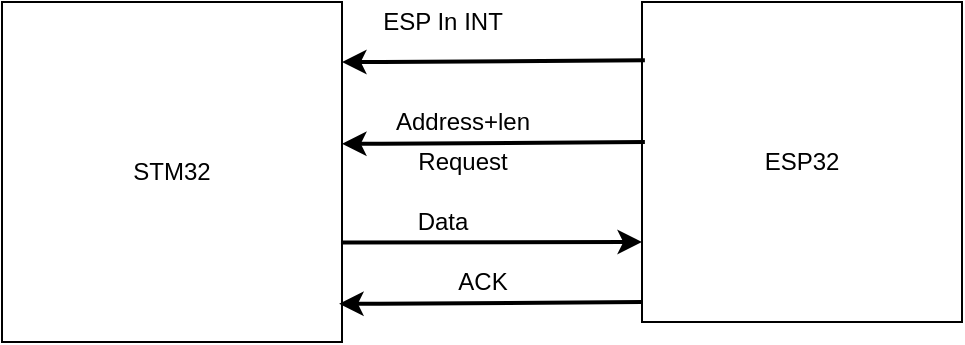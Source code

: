 <mxfile version="18.2.0" type="device"><diagram id="DRrAp5zBWT0n8DoKRZrl" name="Page-1"><mxGraphModel dx="643" dy="357" grid="1" gridSize="10" guides="1" tooltips="1" connect="1" arrows="1" fold="1" page="1" pageScale="1" pageWidth="850" pageHeight="1100" math="0" shadow="0"><root><mxCell id="0"/><mxCell id="1" parent="0"/><mxCell id="67RspdKBq0TzSI3mWHT6-1" value="STM32" style="whiteSpace=wrap;html=1;aspect=fixed;" vertex="1" parent="1"><mxGeometry x="170" y="80" width="170" height="170" as="geometry"/></mxCell><mxCell id="67RspdKBq0TzSI3mWHT6-2" value="ESP32" style="whiteSpace=wrap;html=1;aspect=fixed;" vertex="1" parent="1"><mxGeometry x="490" y="80" width="160" height="160" as="geometry"/></mxCell><mxCell id="67RspdKBq0TzSI3mWHT6-3" value="" style="endArrow=classic;html=1;rounded=0;exitX=0.009;exitY=0.182;exitDx=0;exitDy=0;exitPerimeter=0;strokeWidth=2;" edge="1" parent="1" source="67RspdKBq0TzSI3mWHT6-2"><mxGeometry width="50" height="50" relative="1" as="geometry"><mxPoint x="400" y="160" as="sourcePoint"/><mxPoint x="340" y="110" as="targetPoint"/><Array as="points"><mxPoint x="360" y="110"/></Array></mxGeometry></mxCell><mxCell id="67RspdKBq0TzSI3mWHT6-4" value="ESP In INT" style="text;html=1;align=center;verticalAlign=middle;resizable=0;points=[];autosize=1;strokeColor=none;fillColor=none;" vertex="1" parent="1"><mxGeometry x="350" y="80" width="80" height="20" as="geometry"/></mxCell><mxCell id="67RspdKBq0TzSI3mWHT6-5" value="" style="endArrow=classic;html=1;rounded=0;exitX=0.009;exitY=0.182;exitDx=0;exitDy=0;exitPerimeter=0;strokeWidth=2;" edge="1" parent="1"><mxGeometry width="50" height="50" relative="1" as="geometry"><mxPoint x="491.44" y="150" as="sourcePoint"/><mxPoint x="340" y="150.88" as="targetPoint"/><Array as="points"><mxPoint x="360" y="150.88"/></Array></mxGeometry></mxCell><mxCell id="67RspdKBq0TzSI3mWHT6-6" value="Address+len" style="text;html=1;align=center;verticalAlign=middle;resizable=0;points=[];autosize=1;strokeColor=none;fillColor=none;" vertex="1" parent="1"><mxGeometry x="360" y="130" width="80" height="20" as="geometry"/></mxCell><mxCell id="67RspdKBq0TzSI3mWHT6-7" value="Request" style="text;html=1;align=center;verticalAlign=middle;resizable=0;points=[];autosize=1;strokeColor=none;fillColor=none;" vertex="1" parent="1"><mxGeometry x="370" y="150" width="60" height="20" as="geometry"/></mxCell><mxCell id="67RspdKBq0TzSI3mWHT6-8" value="" style="endArrow=classic;html=1;rounded=0;exitX=0.997;exitY=0.707;exitDx=0;exitDy=0;exitPerimeter=0;strokeWidth=2;entryX=0;entryY=0.75;entryDx=0;entryDy=0;" edge="1" parent="1" source="67RspdKBq0TzSI3mWHT6-1" target="67RspdKBq0TzSI3mWHT6-2"><mxGeometry width="50" height="50" relative="1" as="geometry"><mxPoint x="491.44" y="200" as="sourcePoint"/><mxPoint x="340" y="200.88" as="targetPoint"/><Array as="points"/></mxGeometry></mxCell><mxCell id="67RspdKBq0TzSI3mWHT6-9" value="Data" style="text;html=1;align=center;verticalAlign=middle;resizable=0;points=[];autosize=1;strokeColor=none;fillColor=none;" vertex="1" parent="1"><mxGeometry x="370" y="180" width="40" height="20" as="geometry"/></mxCell><mxCell id="67RspdKBq0TzSI3mWHT6-10" value="" style="endArrow=classic;html=1;rounded=0;exitX=0.009;exitY=0.182;exitDx=0;exitDy=0;exitPerimeter=0;strokeWidth=2;" edge="1" parent="1"><mxGeometry width="50" height="50" relative="1" as="geometry"><mxPoint x="490.0" y="230" as="sourcePoint"/><mxPoint x="338.56" y="230.88" as="targetPoint"/><Array as="points"><mxPoint x="358.56" y="230.88"/></Array></mxGeometry></mxCell><mxCell id="67RspdKBq0TzSI3mWHT6-11" value="ACK" style="text;html=1;align=center;verticalAlign=middle;resizable=0;points=[];autosize=1;strokeColor=none;fillColor=none;" vertex="1" parent="1"><mxGeometry x="390" y="210" width="40" height="20" as="geometry"/></mxCell></root></mxGraphModel></diagram></mxfile>